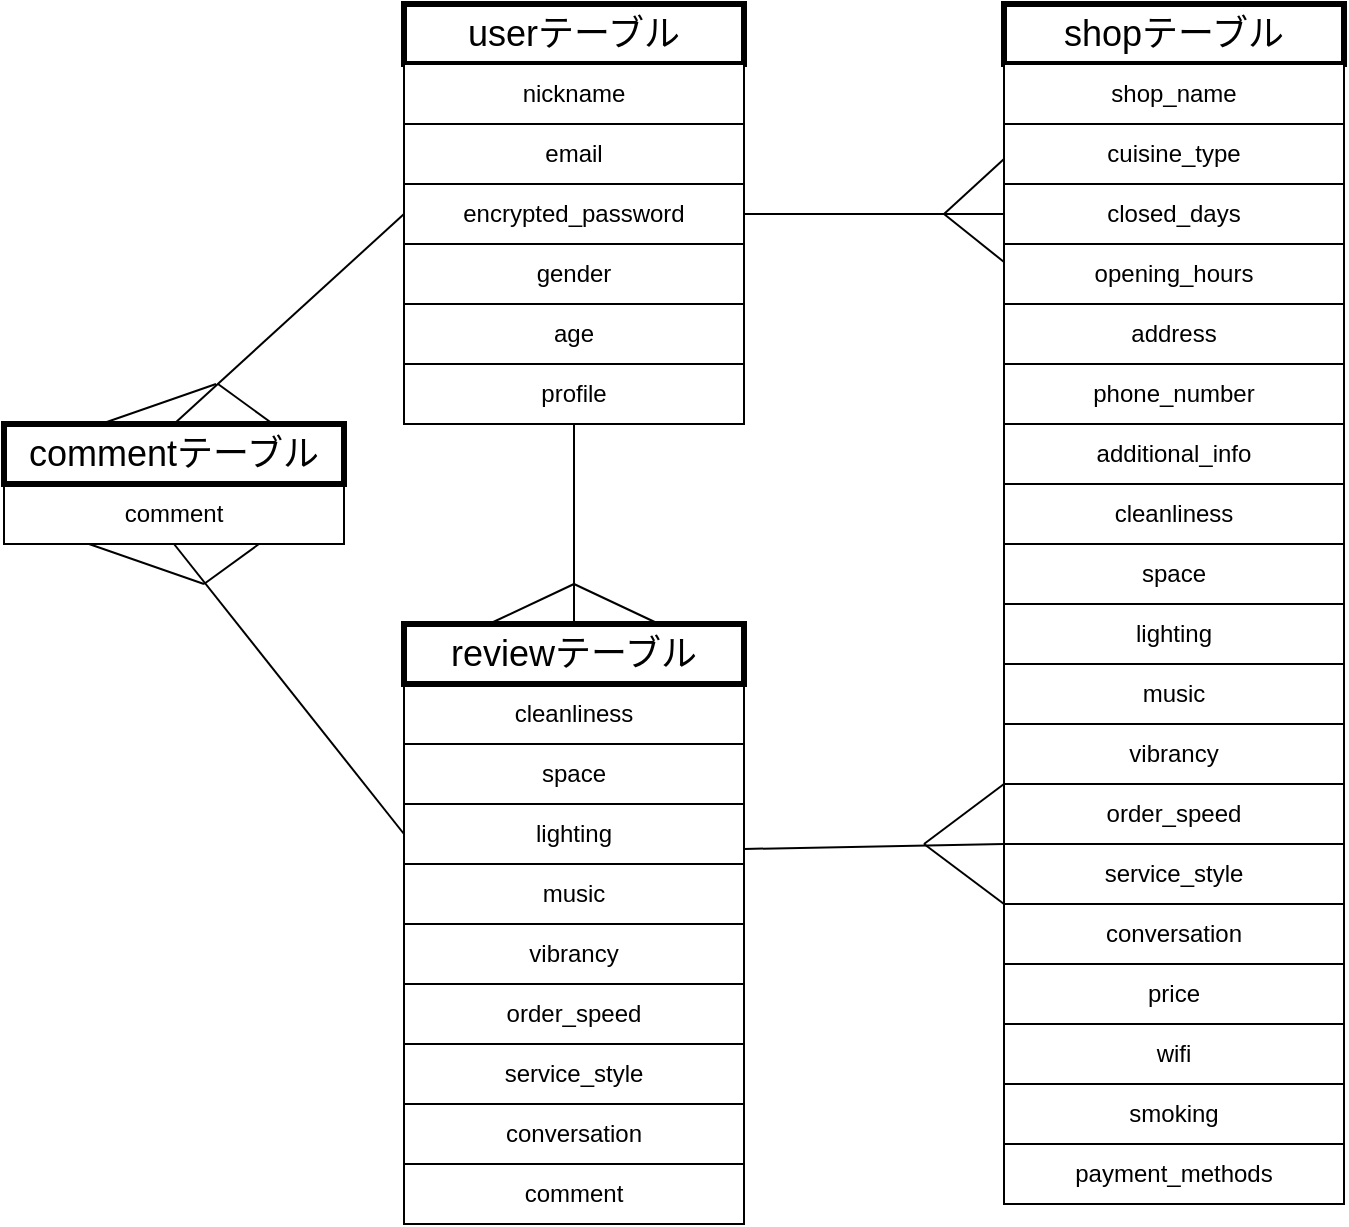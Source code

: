 <mxfile>
    <diagram id="NtfBt2Z1Ie4dHd1ANKR5" name="ページ1">
        <mxGraphModel dx="772" dy="647" grid="1" gridSize="10" guides="1" tooltips="1" connect="1" arrows="1" fold="1" page="1" pageScale="1" pageWidth="827" pageHeight="1169" math="0" shadow="0">
            <root>
                <mxCell id="0"/>
                <mxCell id="1" parent="0"/>
                <mxCell id="16" value="" style="group" parent="1" vertex="1" connectable="0">
                    <mxGeometry x="210" y="80" width="170" height="240" as="geometry"/>
                </mxCell>
                <mxCell id="8" value="" style="group" parent="16" vertex="1" connectable="0">
                    <mxGeometry width="170" height="120" as="geometry"/>
                </mxCell>
                <mxCell id="4" value="" style="group" parent="8" vertex="1" connectable="0">
                    <mxGeometry width="170" height="60" as="geometry"/>
                </mxCell>
                <mxCell id="2" value="&lt;font style=&quot;font-size: 18px;&quot;&gt;userテーブル&lt;/font&gt;" style="rounded=0;whiteSpace=wrap;html=1;strokeWidth=3;perimeterSpacing=0;" parent="4" vertex="1">
                    <mxGeometry width="170" height="30" as="geometry"/>
                </mxCell>
                <mxCell id="3" value="nickname" style="rounded=0;whiteSpace=wrap;html=1;" parent="4" vertex="1">
                    <mxGeometry y="30" width="170" height="30" as="geometry"/>
                </mxCell>
                <mxCell id="5" value="" style="group" parent="8" vertex="1" connectable="0">
                    <mxGeometry y="60" width="170" height="60" as="geometry"/>
                </mxCell>
                <mxCell id="6" value="email" style="rounded=0;whiteSpace=wrap;html=1;" parent="5" vertex="1">
                    <mxGeometry width="170" height="30" as="geometry"/>
                </mxCell>
                <mxCell id="7" value="encrypted_password" style="rounded=0;whiteSpace=wrap;html=1;" parent="5" vertex="1">
                    <mxGeometry y="30" width="170" height="30" as="geometry"/>
                </mxCell>
                <mxCell id="9" value="" style="group" parent="16" vertex="1" connectable="0">
                    <mxGeometry y="120" width="170" height="120" as="geometry"/>
                </mxCell>
                <mxCell id="10" value="" style="group" parent="9" vertex="1" connectable="0">
                    <mxGeometry width="170" height="60" as="geometry"/>
                </mxCell>
                <mxCell id="11" value="gender" style="rounded=0;whiteSpace=wrap;html=1;" parent="10" vertex="1">
                    <mxGeometry width="170" height="30" as="geometry"/>
                </mxCell>
                <mxCell id="12" value="age" style="rounded=0;whiteSpace=wrap;html=1;" parent="10" vertex="1">
                    <mxGeometry y="30" width="170" height="30" as="geometry"/>
                </mxCell>
                <mxCell id="13" value="" style="group" parent="9" vertex="1" connectable="0">
                    <mxGeometry y="60" width="170" height="60" as="geometry"/>
                </mxCell>
                <mxCell id="14" value="profile" style="rounded=0;whiteSpace=wrap;html=1;" parent="13" vertex="1">
                    <mxGeometry width="170" height="30" as="geometry"/>
                </mxCell>
                <mxCell id="64" value="" style="group" vertex="1" connectable="0" parent="1">
                    <mxGeometry x="510" y="80" width="170" height="600" as="geometry"/>
                </mxCell>
                <mxCell id="31" value="" style="group" parent="64" vertex="1" connectable="0">
                    <mxGeometry width="170" height="240" as="geometry"/>
                </mxCell>
                <mxCell id="23" value="" style="group" parent="31" vertex="1" connectable="0">
                    <mxGeometry y="120" width="170" height="120" as="geometry"/>
                </mxCell>
                <mxCell id="19" value="" style="group" parent="23" vertex="1" connectable="0">
                    <mxGeometry y="60" width="170" height="60" as="geometry"/>
                </mxCell>
                <mxCell id="15" value="phone_number" style="rounded=0;whiteSpace=wrap;html=1;" parent="19" vertex="1">
                    <mxGeometry width="170" height="30" as="geometry"/>
                </mxCell>
                <mxCell id="17" value="additional_info" style="rounded=0;whiteSpace=wrap;html=1;" parent="19" vertex="1">
                    <mxGeometry y="30" width="170" height="30" as="geometry"/>
                </mxCell>
                <mxCell id="20" value="" style="group" parent="23" vertex="1" connectable="0">
                    <mxGeometry width="170" height="60" as="geometry"/>
                </mxCell>
                <mxCell id="21" value="opening_hours" style="rounded=0;whiteSpace=wrap;html=1;" parent="20" vertex="1">
                    <mxGeometry width="170" height="30" as="geometry"/>
                </mxCell>
                <mxCell id="22" value="address" style="rounded=0;whiteSpace=wrap;html=1;" parent="20" vertex="1">
                    <mxGeometry y="30" width="170" height="30" as="geometry"/>
                </mxCell>
                <mxCell id="24" value="" style="group" parent="31" vertex="1" connectable="0">
                    <mxGeometry width="170" height="120" as="geometry"/>
                </mxCell>
                <mxCell id="25" value="" style="group" parent="24" vertex="1" connectable="0">
                    <mxGeometry y="60" width="170" height="60" as="geometry"/>
                </mxCell>
                <mxCell id="26" value="cuisine_type" style="rounded=0;whiteSpace=wrap;html=1;" parent="25" vertex="1">
                    <mxGeometry width="170" height="30" as="geometry"/>
                </mxCell>
                <mxCell id="27" value="closed_days" style="rounded=0;whiteSpace=wrap;html=1;" parent="25" vertex="1">
                    <mxGeometry y="30" width="170" height="30" as="geometry"/>
                </mxCell>
                <mxCell id="28" value="" style="group" parent="24" vertex="1" connectable="0">
                    <mxGeometry width="170" height="60" as="geometry"/>
                </mxCell>
                <mxCell id="29" value="&lt;font style=&quot;font-size: 18px;&quot;&gt;shopテーブル&lt;/font&gt;" style="rounded=0;whiteSpace=wrap;html=1;strokeWidth=3;" parent="28" vertex="1">
                    <mxGeometry width="170" height="30" as="geometry"/>
                </mxCell>
                <mxCell id="30" value="shop_name" style="rounded=0;whiteSpace=wrap;html=1;" parent="28" vertex="1">
                    <mxGeometry y="30" width="170" height="30" as="geometry"/>
                </mxCell>
                <mxCell id="32" value="" style="group" parent="64" vertex="1" connectable="0">
                    <mxGeometry y="240" width="170" height="240" as="geometry"/>
                </mxCell>
                <mxCell id="33" value="" style="group" parent="32" vertex="1" connectable="0">
                    <mxGeometry y="120" width="170" height="120" as="geometry"/>
                </mxCell>
                <mxCell id="34" value="" style="group" parent="33" vertex="1" connectable="0">
                    <mxGeometry y="60" width="170" height="60" as="geometry"/>
                </mxCell>
                <mxCell id="35" value="service_style" style="rounded=0;whiteSpace=wrap;html=1;" parent="34" vertex="1">
                    <mxGeometry width="170" height="30" as="geometry"/>
                </mxCell>
                <mxCell id="36" value="conversation" style="rounded=0;whiteSpace=wrap;html=1;" parent="34" vertex="1">
                    <mxGeometry y="30" width="170" height="30" as="geometry"/>
                </mxCell>
                <mxCell id="37" value="" style="group" parent="33" vertex="1" connectable="0">
                    <mxGeometry width="170" height="60" as="geometry"/>
                </mxCell>
                <mxCell id="38" value="vibrancy" style="rounded=0;whiteSpace=wrap;html=1;" parent="37" vertex="1">
                    <mxGeometry width="170" height="30" as="geometry"/>
                </mxCell>
                <mxCell id="39" value="order_speed" style="rounded=0;whiteSpace=wrap;html=1;" parent="37" vertex="1">
                    <mxGeometry y="30" width="170" height="30" as="geometry"/>
                </mxCell>
                <mxCell id="40" value="" style="group" parent="32" vertex="1" connectable="0">
                    <mxGeometry width="170" height="120" as="geometry"/>
                </mxCell>
                <mxCell id="41" value="" style="group" parent="40" vertex="1" connectable="0">
                    <mxGeometry y="60" width="170" height="60" as="geometry"/>
                </mxCell>
                <mxCell id="42" value="lighting" style="rounded=0;whiteSpace=wrap;html=1;" parent="41" vertex="1">
                    <mxGeometry width="170" height="30" as="geometry"/>
                </mxCell>
                <mxCell id="43" value="music" style="rounded=0;whiteSpace=wrap;html=1;" parent="41" vertex="1">
                    <mxGeometry y="30" width="170" height="30" as="geometry"/>
                </mxCell>
                <mxCell id="44" value="" style="group" parent="40" vertex="1" connectable="0">
                    <mxGeometry width="170" height="60" as="geometry"/>
                </mxCell>
                <mxCell id="45" value="cleanliness" style="rounded=0;whiteSpace=wrap;html=1;" parent="44" vertex="1">
                    <mxGeometry width="170" height="30" as="geometry"/>
                </mxCell>
                <mxCell id="46" value="space" style="rounded=0;whiteSpace=wrap;html=1;" parent="44" vertex="1">
                    <mxGeometry y="30" width="170" height="30" as="geometry"/>
                </mxCell>
                <mxCell id="47" value="smoking" style="rounded=0;whiteSpace=wrap;html=1;" parent="64" vertex="1">
                    <mxGeometry y="540" width="170" height="30" as="geometry"/>
                </mxCell>
                <mxCell id="48" value="wifi" style="rounded=0;whiteSpace=wrap;html=1;" parent="64" vertex="1">
                    <mxGeometry y="510" width="170" height="30" as="geometry"/>
                </mxCell>
                <mxCell id="49" value="price" style="rounded=0;whiteSpace=wrap;html=1;" parent="64" vertex="1">
                    <mxGeometry y="480" width="170" height="30" as="geometry"/>
                </mxCell>
                <mxCell id="50" value="payment_methods" style="rounded=0;whiteSpace=wrap;html=1;" vertex="1" parent="64">
                    <mxGeometry y="570" width="170" height="30" as="geometry"/>
                </mxCell>
                <mxCell id="65" value="" style="group" vertex="1" connectable="0" parent="1">
                    <mxGeometry x="10" y="290" width="170" height="60" as="geometry"/>
                </mxCell>
                <mxCell id="61" value="comment" style="rounded=0;whiteSpace=wrap;html=1;" vertex="1" parent="65">
                    <mxGeometry y="30" width="170" height="30" as="geometry"/>
                </mxCell>
                <mxCell id="63" value="&lt;font style=&quot;font-size: 18px;&quot;&gt;commentテーブル&lt;/font&gt;" style="rounded=0;whiteSpace=wrap;html=1;strokeWidth=3;" vertex="1" parent="65">
                    <mxGeometry width="170" height="30" as="geometry"/>
                </mxCell>
                <mxCell id="66" value="" style="group" vertex="1" connectable="0" parent="1">
                    <mxGeometry x="210" y="390" width="170" height="300" as="geometry"/>
                </mxCell>
                <mxCell id="18" value="cleanliness" style="rounded=0;whiteSpace=wrap;html=1;" parent="66" vertex="1">
                    <mxGeometry y="30" width="170" height="30" as="geometry"/>
                </mxCell>
                <mxCell id="51" value="&lt;font style=&quot;font-size: 18px;&quot;&gt;reviewテーブル&lt;/font&gt;" style="rounded=0;whiteSpace=wrap;html=1;strokeWidth=3;" vertex="1" parent="66">
                    <mxGeometry width="170" height="30" as="geometry"/>
                </mxCell>
                <mxCell id="52" value="music" style="rounded=0;whiteSpace=wrap;html=1;" vertex="1" parent="66">
                    <mxGeometry y="120" width="170" height="30" as="geometry"/>
                </mxCell>
                <mxCell id="53" value="space" style="rounded=0;whiteSpace=wrap;html=1;" vertex="1" parent="66">
                    <mxGeometry y="60" width="170" height="30" as="geometry"/>
                </mxCell>
                <mxCell id="54" value="lighting" style="rounded=0;whiteSpace=wrap;html=1;" vertex="1" parent="66">
                    <mxGeometry y="90" width="170" height="30" as="geometry"/>
                </mxCell>
                <mxCell id="55" value="vibrancy" style="rounded=0;whiteSpace=wrap;html=1;" vertex="1" parent="66">
                    <mxGeometry y="150" width="170" height="30" as="geometry"/>
                </mxCell>
                <mxCell id="59" value="comment" style="rounded=0;whiteSpace=wrap;html=1;" vertex="1" parent="66">
                    <mxGeometry y="270" width="170" height="30" as="geometry"/>
                </mxCell>
                <mxCell id="62" value="" style="group" vertex="1" connectable="0" parent="66">
                    <mxGeometry y="180" width="170" height="90" as="geometry"/>
                </mxCell>
                <mxCell id="56" value="service_style" style="rounded=0;whiteSpace=wrap;html=1;" vertex="1" parent="62">
                    <mxGeometry y="30" width="170" height="30" as="geometry"/>
                </mxCell>
                <mxCell id="57" value="order_speed" style="rounded=0;whiteSpace=wrap;html=1;" vertex="1" parent="62">
                    <mxGeometry width="170" height="30" as="geometry"/>
                </mxCell>
                <mxCell id="58" value="conversation" style="rounded=0;whiteSpace=wrap;html=1;" vertex="1" parent="62">
                    <mxGeometry y="60" width="170" height="30" as="geometry"/>
                </mxCell>
                <mxCell id="67" style="edgeStyle=none;html=1;exitX=0.5;exitY=1;exitDx=0;exitDy=0;entryX=0.5;entryY=0;entryDx=0;entryDy=0;fontSize=18;endArrow=none;endFill=0;" edge="1" parent="1" source="14" target="51">
                    <mxGeometry relative="1" as="geometry"/>
                </mxCell>
                <mxCell id="68" style="edgeStyle=none;html=1;exitX=0.25;exitY=0;exitDx=0;exitDy=0;fontSize=18;endArrow=none;endFill=0;" edge="1" parent="1" source="51">
                    <mxGeometry relative="1" as="geometry">
                        <mxPoint x="295" y="370" as="targetPoint"/>
                    </mxGeometry>
                </mxCell>
                <mxCell id="69" style="edgeStyle=none;html=1;exitX=0.75;exitY=0;exitDx=0;exitDy=0;fontSize=18;endArrow=none;endFill=0;" edge="1" parent="1" source="51">
                    <mxGeometry relative="1" as="geometry">
                        <mxPoint x="295" y="370" as="targetPoint"/>
                    </mxGeometry>
                </mxCell>
                <mxCell id="70" style="edgeStyle=none;html=1;exitX=1;exitY=0.5;exitDx=0;exitDy=0;entryX=0;entryY=0.5;entryDx=0;entryDy=0;fontSize=18;endArrow=none;endFill=0;" edge="1" parent="1" source="7" target="27">
                    <mxGeometry relative="1" as="geometry"/>
                </mxCell>
                <mxCell id="71" style="edgeStyle=none;html=1;exitX=0;exitY=0.5;exitDx=0;exitDy=0;fontSize=18;endArrow=none;endFill=0;" edge="1" parent="1">
                    <mxGeometry relative="1" as="geometry">
                        <mxPoint x="480" y="185" as="targetPoint"/>
                        <mxPoint x="510" y="209" as="sourcePoint"/>
                    </mxGeometry>
                </mxCell>
                <mxCell id="72" style="edgeStyle=none;html=1;exitX=0;exitY=0.75;exitDx=0;exitDy=0;fontSize=18;endArrow=none;endFill=0;" edge="1" parent="1">
                    <mxGeometry relative="1" as="geometry">
                        <mxPoint x="480" y="185" as="targetPoint"/>
                        <mxPoint x="510" y="157.5" as="sourcePoint"/>
                    </mxGeometry>
                </mxCell>
                <mxCell id="74" style="edgeStyle=none;html=1;exitX=1;exitY=0.75;exitDx=0;exitDy=0;entryX=0;entryY=0;entryDx=0;entryDy=0;fontSize=18;endArrow=none;endFill=0;" edge="1" parent="1" source="54" target="35">
                    <mxGeometry relative="1" as="geometry"/>
                </mxCell>
                <mxCell id="76" style="edgeStyle=none;html=1;exitX=0;exitY=0;exitDx=0;exitDy=0;fontSize=18;endArrow=none;endFill=0;" edge="1" parent="1" source="39">
                    <mxGeometry relative="1" as="geometry">
                        <mxPoint x="470" y="500" as="targetPoint"/>
                    </mxGeometry>
                </mxCell>
                <mxCell id="77" style="edgeStyle=none;html=1;exitX=0;exitY=0;exitDx=0;exitDy=0;fontSize=18;endArrow=none;endFill=0;" edge="1" parent="1" source="36">
                    <mxGeometry relative="1" as="geometry">
                        <mxPoint x="470" y="500" as="targetPoint"/>
                    </mxGeometry>
                </mxCell>
                <mxCell id="78" style="edgeStyle=none;html=1;exitX=0.5;exitY=1;exitDx=0;exitDy=0;entryX=0;entryY=0.5;entryDx=0;entryDy=0;fontSize=18;endArrow=none;endFill=0;" edge="1" parent="1" source="61" target="54">
                    <mxGeometry relative="1" as="geometry"/>
                </mxCell>
                <mxCell id="79" style="edgeStyle=none;html=1;exitX=0.25;exitY=1;exitDx=0;exitDy=0;fontSize=18;endArrow=none;endFill=0;" edge="1" parent="1" source="61">
                    <mxGeometry relative="1" as="geometry">
                        <mxPoint x="110" y="370" as="targetPoint"/>
                    </mxGeometry>
                </mxCell>
                <mxCell id="80" style="edgeStyle=none;html=1;exitX=0.75;exitY=1;exitDx=0;exitDy=0;fontSize=18;endArrow=none;endFill=0;" edge="1" parent="1" source="61">
                    <mxGeometry relative="1" as="geometry">
                        <mxPoint x="110" y="370" as="targetPoint"/>
                    </mxGeometry>
                </mxCell>
                <mxCell id="81" style="edgeStyle=none;html=1;exitX=0;exitY=0.5;exitDx=0;exitDy=0;entryX=0.5;entryY=0;entryDx=0;entryDy=0;fontSize=18;endArrow=none;endFill=0;" edge="1" parent="1" source="7" target="63">
                    <mxGeometry relative="1" as="geometry"/>
                </mxCell>
                <mxCell id="82" style="edgeStyle=none;html=1;exitX=0.25;exitY=0;exitDx=0;exitDy=0;fontSize=18;endArrow=none;endFill=0;" edge="1" parent="1">
                    <mxGeometry relative="1" as="geometry">
                        <mxPoint x="116" y="270" as="targetPoint"/>
                        <mxPoint x="58.5" y="290" as="sourcePoint"/>
                    </mxGeometry>
                </mxCell>
                <mxCell id="83" style="edgeStyle=none;html=1;exitX=0.75;exitY=0;exitDx=0;exitDy=0;fontSize=18;endArrow=none;endFill=0;" edge="1" parent="1">
                    <mxGeometry relative="1" as="geometry">
                        <mxPoint x="117" y="270" as="targetPoint"/>
                        <mxPoint x="144.5" y="290" as="sourcePoint"/>
                    </mxGeometry>
                </mxCell>
            </root>
        </mxGraphModel>
    </diagram>
</mxfile>